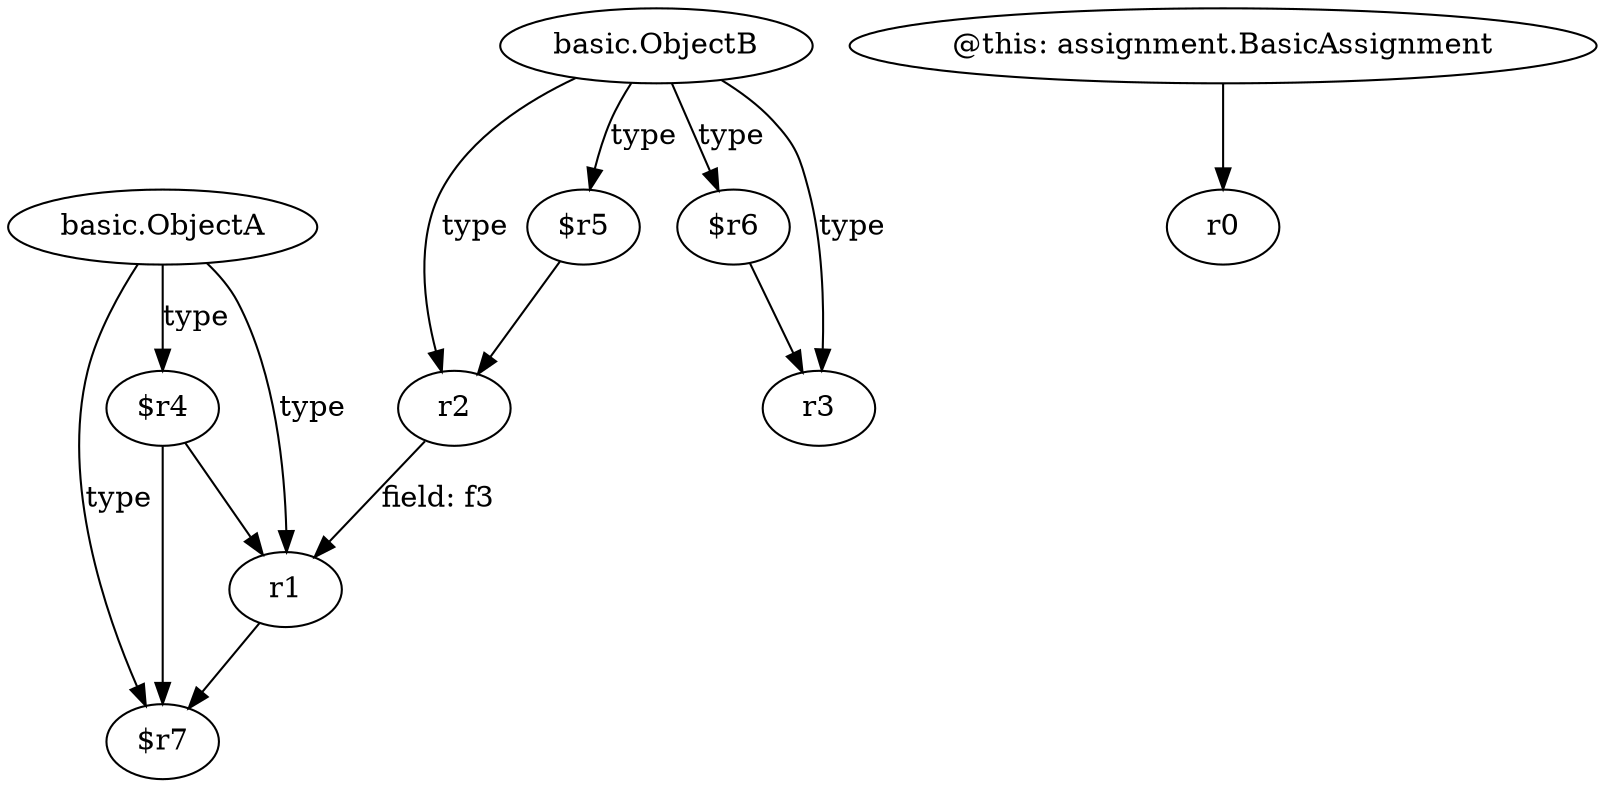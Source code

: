 digraph g {
0[label="$r4"]
1[label="r1"]
0->1[label=""]
2[label="$r6"]
3[label="r3"]
2->3[label=""]
4[label="basic.ObjectA"]
4->1[label="type"]
5[label="basic.ObjectB"]
6[label="$r5"]
5->6[label="type"]
5->3[label="type"]
4->0[label="type"]
7[label="r2"]
5->7[label="type"]
7->1[label="field: f3"]
8[label="$r7"]
1->8[label=""]
0->8[label=""]
5->2[label="type"]
6->7[label=""]
4->8[label="type"]
9[label="@this: assignment.BasicAssignment"]
10[label="r0"]
9->10[label=""]
}